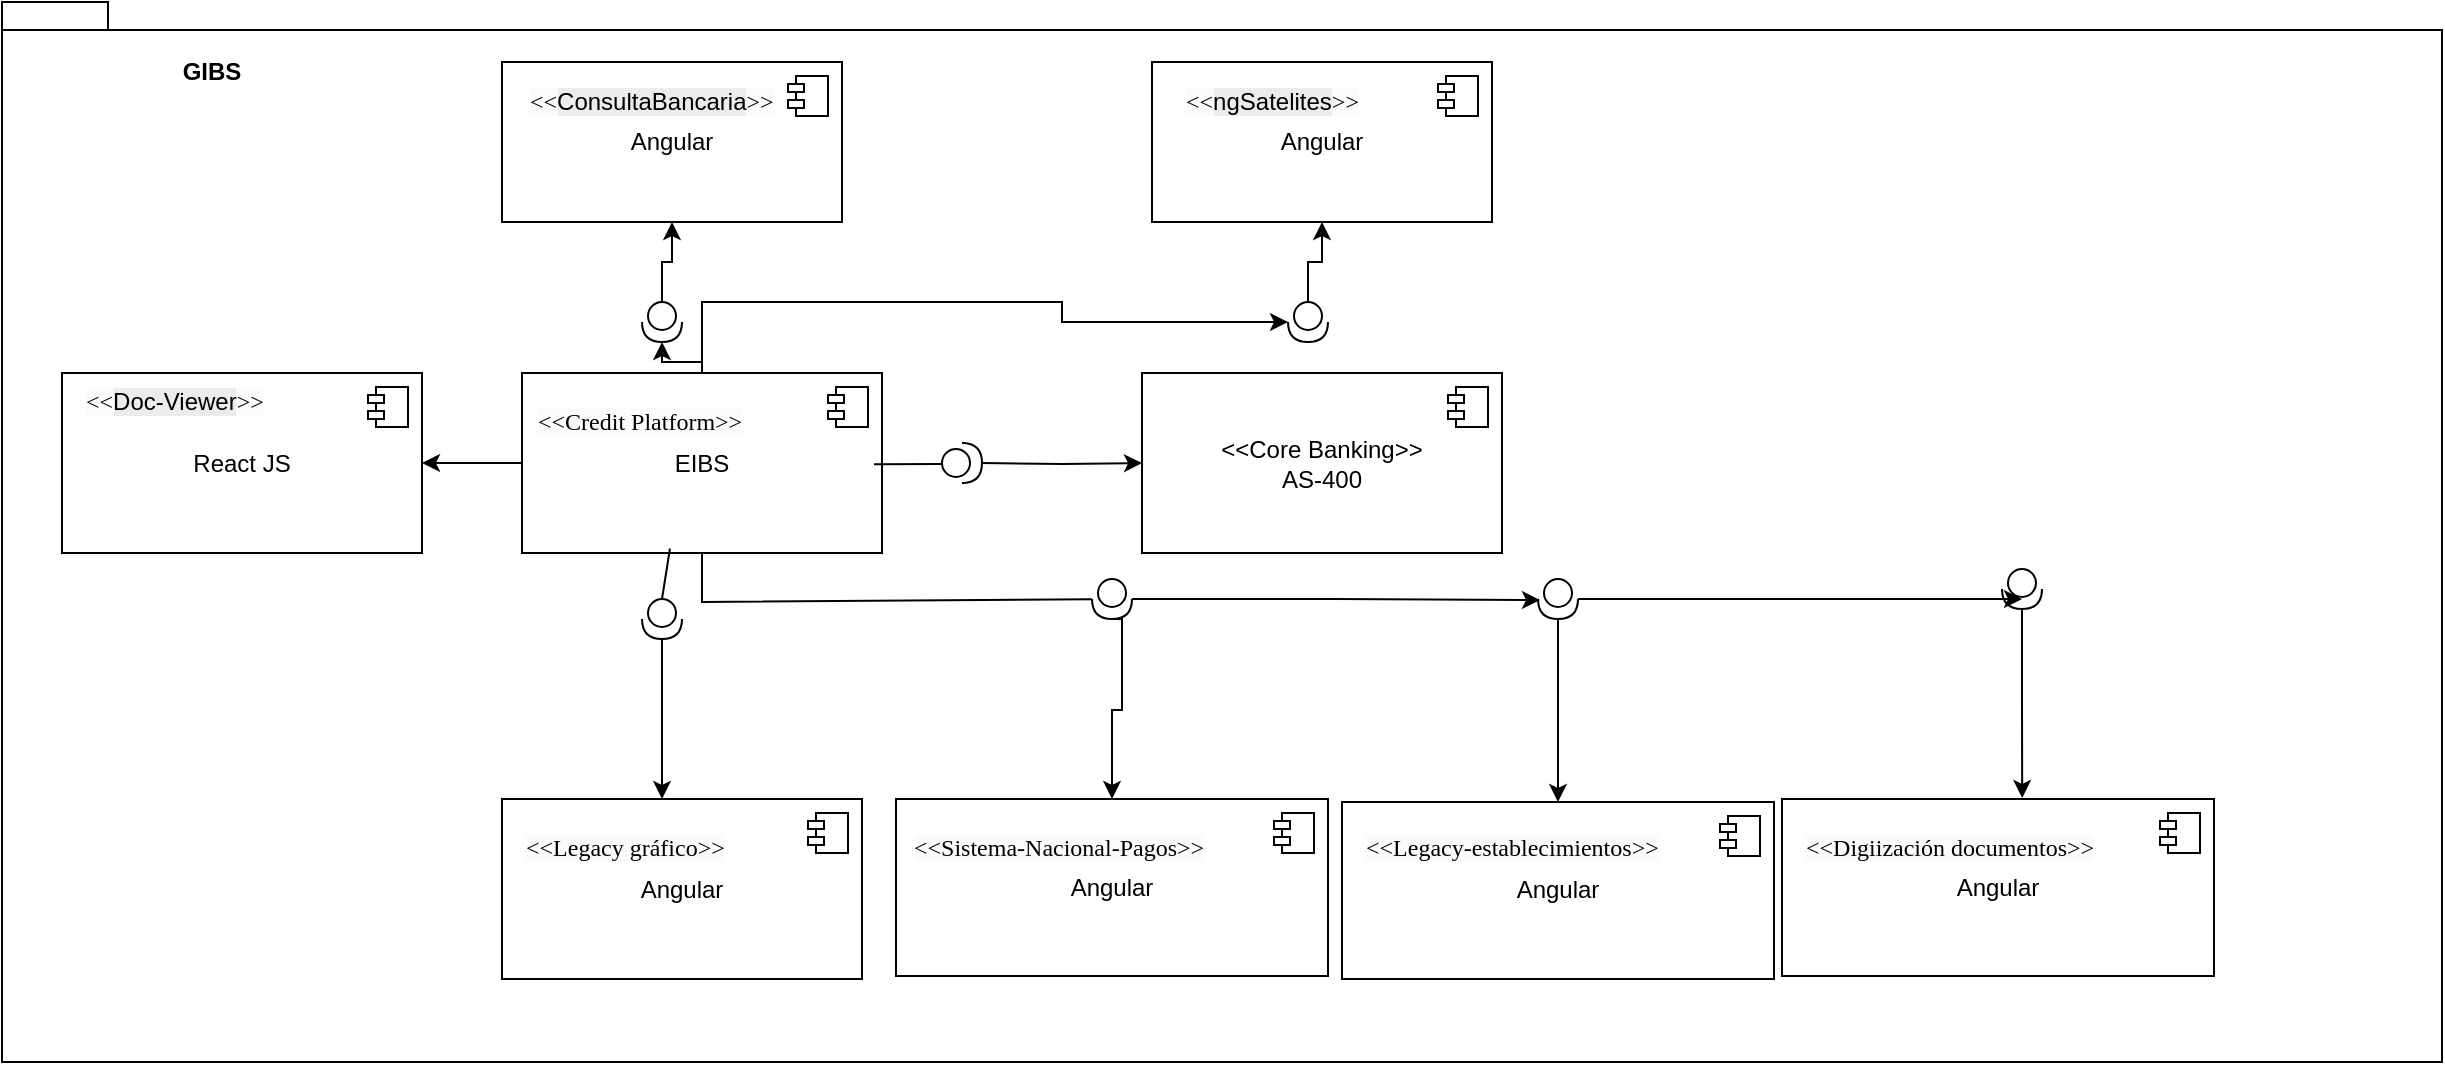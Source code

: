 <mxfile version="27.0.6">
  <diagram name="Página-1" id="35nv4Df5VCAe-OWDI7PA">
    <mxGraphModel dx="2492" dy="751" grid="1" gridSize="10" guides="1" tooltips="1" connect="1" arrows="1" fold="1" page="1" pageScale="1" pageWidth="827" pageHeight="1169" math="0" shadow="0">
      <root>
        <mxCell id="0" />
        <mxCell id="1" parent="0" />
        <mxCell id="SmEad3TpiuR0r6Jm9m0o-1" value="" style="shape=folder;fontStyle=1;spacingTop=10;tabWidth=40;tabHeight=14;tabPosition=left;html=1;whiteSpace=wrap;" vertex="1" parent="1">
          <mxGeometry x="-40" y="10" width="1220" height="530" as="geometry" />
        </mxCell>
        <mxCell id="SmEad3TpiuR0r6Jm9m0o-2" value="&lt;div&gt;&amp;lt;&amp;lt;Core Banking&amp;gt;&amp;gt;&lt;/div&gt;AS-400" style="html=1;dropTarget=0;whiteSpace=wrap;" vertex="1" parent="1">
          <mxGeometry x="530" y="195.5" width="180" height="90" as="geometry" />
        </mxCell>
        <mxCell id="SmEad3TpiuR0r6Jm9m0o-3" value="" style="shape=module;jettyWidth=8;jettyHeight=4;" vertex="1" parent="SmEad3TpiuR0r6Jm9m0o-2">
          <mxGeometry x="1" width="20" height="20" relative="1" as="geometry">
            <mxPoint x="-27" y="7" as="offset" />
          </mxGeometry>
        </mxCell>
        <mxCell id="SmEad3TpiuR0r6Jm9m0o-52" style="edgeStyle=orthogonalEdgeStyle;rounded=0;orthogonalLoop=1;jettySize=auto;html=1;" edge="1" parent="1" source="SmEad3TpiuR0r6Jm9m0o-4" target="SmEad3TpiuR0r6Jm9m0o-43">
          <mxGeometry relative="1" as="geometry">
            <Array as="points">
              <mxPoint x="310" y="160" />
              <mxPoint x="490" y="160" />
            </Array>
          </mxGeometry>
        </mxCell>
        <mxCell id="SmEad3TpiuR0r6Jm9m0o-57" style="edgeStyle=orthogonalEdgeStyle;rounded=0;orthogonalLoop=1;jettySize=auto;html=1;entryX=1;entryY=0.5;entryDx=0;entryDy=0;" edge="1" parent="1" source="SmEad3TpiuR0r6Jm9m0o-4" target="SmEad3TpiuR0r6Jm9m0o-53">
          <mxGeometry relative="1" as="geometry" />
        </mxCell>
        <mxCell id="SmEad3TpiuR0r6Jm9m0o-4" value="EIBS" style="html=1;dropTarget=0;whiteSpace=wrap;" vertex="1" parent="1">
          <mxGeometry x="220" y="195.5" width="180" height="90" as="geometry" />
        </mxCell>
        <mxCell id="SmEad3TpiuR0r6Jm9m0o-5" value="" style="shape=module;jettyWidth=8;jettyHeight=4;" vertex="1" parent="SmEad3TpiuR0r6Jm9m0o-4">
          <mxGeometry x="1" width="20" height="20" relative="1" as="geometry">
            <mxPoint x="-27" y="7" as="offset" />
          </mxGeometry>
        </mxCell>
        <mxCell id="SmEad3TpiuR0r6Jm9m0o-6" style="edgeStyle=orthogonalEdgeStyle;rounded=0;orthogonalLoop=1;jettySize=auto;html=1;entryX=0;entryY=0.5;entryDx=0;entryDy=0;" edge="1" parent="1" target="SmEad3TpiuR0r6Jm9m0o-2">
          <mxGeometry relative="1" as="geometry">
            <mxPoint x="450" y="240.5" as="sourcePoint" />
          </mxGeometry>
        </mxCell>
        <mxCell id="SmEad3TpiuR0r6Jm9m0o-7" value="" style="shape=providedRequiredInterface;html=1;verticalLabelPosition=bottom;sketch=0;" vertex="1" parent="1">
          <mxGeometry x="430" y="230.5" width="20" height="20" as="geometry" />
        </mxCell>
        <mxCell id="SmEad3TpiuR0r6Jm9m0o-8" value="" style="endArrow=none;html=1;rounded=0;entryX=0.556;entryY=0.521;entryDx=0;entryDy=0;entryPerimeter=0;" edge="1" parent="1">
          <mxGeometry width="50" height="50" relative="1" as="geometry">
            <mxPoint x="396" y="241.16" as="sourcePoint" />
            <mxPoint x="430.36" y="240.997" as="targetPoint" />
          </mxGeometry>
        </mxCell>
        <mxCell id="SmEad3TpiuR0r6Jm9m0o-9" value="Angular" style="html=1;dropTarget=0;whiteSpace=wrap;" vertex="1" parent="1">
          <mxGeometry x="210" y="408.5" width="180" height="90" as="geometry" />
        </mxCell>
        <mxCell id="SmEad3TpiuR0r6Jm9m0o-10" value="" style="shape=module;jettyWidth=8;jettyHeight=4;" vertex="1" parent="SmEad3TpiuR0r6Jm9m0o-9">
          <mxGeometry x="1" width="20" height="20" relative="1" as="geometry">
            <mxPoint x="-27" y="7" as="offset" />
          </mxGeometry>
        </mxCell>
        <mxCell id="SmEad3TpiuR0r6Jm9m0o-11" value="" style="shape=providedRequiredInterface;html=1;verticalLabelPosition=bottom;sketch=0;rotation=90;" vertex="1" parent="1">
          <mxGeometry x="280" y="308.5" width="20" height="20" as="geometry" />
        </mxCell>
        <mxCell id="SmEad3TpiuR0r6Jm9m0o-12" value="" style="endArrow=none;html=1;rounded=0;exitX=0;exitY=0.5;exitDx=0;exitDy=0;exitPerimeter=0;entryX=0.411;entryY=0.975;entryDx=0;entryDy=0;entryPerimeter=0;" edge="1" parent="1" source="SmEad3TpiuR0r6Jm9m0o-11" target="SmEad3TpiuR0r6Jm9m0o-4">
          <mxGeometry width="50" height="50" relative="1" as="geometry">
            <mxPoint x="-11" y="380.16" as="sourcePoint" />
            <mxPoint x="580" y="285.5" as="targetPoint" />
          </mxGeometry>
        </mxCell>
        <mxCell id="SmEad3TpiuR0r6Jm9m0o-13" style="edgeStyle=orthogonalEdgeStyle;rounded=0;orthogonalLoop=1;jettySize=auto;html=1;exitX=1;exitY=0.5;exitDx=0;exitDy=0;exitPerimeter=0;" edge="1" parent="1" source="SmEad3TpiuR0r6Jm9m0o-11">
          <mxGeometry relative="1" as="geometry">
            <mxPoint x="428" y="352.5" as="sourcePoint" />
            <mxPoint x="290" y="408.5" as="targetPoint" />
            <Array as="points">
              <mxPoint x="290" y="408.5" />
            </Array>
          </mxGeometry>
        </mxCell>
        <mxCell id="SmEad3TpiuR0r6Jm9m0o-14" value="&lt;b&gt;GIBS&lt;/b&gt;" style="text;html=1;align=center;verticalAlign=middle;whiteSpace=wrap;rounded=0;" vertex="1" parent="1">
          <mxGeometry y="30" width="130" height="30" as="geometry" />
        </mxCell>
        <mxCell id="SmEad3TpiuR0r6Jm9m0o-15" value="Angular" style="html=1;dropTarget=0;whiteSpace=wrap;" vertex="1" parent="1">
          <mxGeometry x="407" y="408.5" width="216" height="88.5" as="geometry" />
        </mxCell>
        <mxCell id="SmEad3TpiuR0r6Jm9m0o-16" value="" style="shape=module;jettyWidth=8;jettyHeight=4;" vertex="1" parent="SmEad3TpiuR0r6Jm9m0o-15">
          <mxGeometry x="1" width="20" height="20" relative="1" as="geometry">
            <mxPoint x="-27" y="7" as="offset" />
          </mxGeometry>
        </mxCell>
        <mxCell id="SmEad3TpiuR0r6Jm9m0o-18" style="edgeStyle=orthogonalEdgeStyle;rounded=0;orthogonalLoop=1;jettySize=auto;html=1;exitX=1;exitY=0.5;exitDx=0;exitDy=0;exitPerimeter=0;entryX=0.5;entryY=0;entryDx=0;entryDy=0;" edge="1" parent="1" source="SmEad3TpiuR0r6Jm9m0o-17" target="SmEad3TpiuR0r6Jm9m0o-15">
          <mxGeometry relative="1" as="geometry">
            <mxPoint x="762" y="342.5" as="sourcePoint" />
            <mxPoint x="624" y="398.5" as="targetPoint" />
            <Array as="points">
              <mxPoint x="520" y="319" />
              <mxPoint x="520" y="364" />
              <mxPoint x="515" y="364" />
            </Array>
          </mxGeometry>
        </mxCell>
        <mxCell id="SmEad3TpiuR0r6Jm9m0o-19" value="" style="endArrow=none;html=1;rounded=0;entryX=0.5;entryY=1;entryDx=0;entryDy=0;" edge="1" parent="1" source="SmEad3TpiuR0r6Jm9m0o-17" target="SmEad3TpiuR0r6Jm9m0o-4">
          <mxGeometry width="50" height="50" relative="1" as="geometry">
            <mxPoint x="620" y="308.5" as="sourcePoint" />
            <mxPoint x="316" y="288.5" as="targetPoint" />
            <Array as="points">
              <mxPoint x="310" y="310" />
            </Array>
          </mxGeometry>
        </mxCell>
        <mxCell id="SmEad3TpiuR0r6Jm9m0o-20" value="&lt;span style=&quot;color: rgb(0, 0, 0); font-family: Verdana; font-size: 12px; font-style: normal; font-variant-ligatures: normal; font-variant-caps: normal; font-weight: 400; letter-spacing: normal; orphans: 2; text-align: center; text-indent: 0px; text-transform: none; widows: 2; word-spacing: 0px; -webkit-text-stroke-width: 0px; white-space: nowrap; background-color: rgb(251, 251, 251); text-decoration-thickness: initial; text-decoration-style: initial; text-decoration-color: initial; display: inline !important; float: none;&quot;&gt;&amp;lt;&amp;lt;Credit Platform&amp;gt;&amp;gt;&lt;/span&gt;" style="text;whiteSpace=wrap;html=1;" vertex="1" parent="1">
          <mxGeometry x="226" y="205.5" width="100" height="25" as="geometry" />
        </mxCell>
        <mxCell id="SmEad3TpiuR0r6Jm9m0o-21" value="&lt;span style=&quot;color: rgb(0, 0, 0); font-family: Verdana; font-size: 12px; font-style: normal; font-variant-ligatures: normal; font-variant-caps: normal; font-weight: 400; letter-spacing: normal; orphans: 2; text-align: center; text-indent: 0px; text-transform: none; widows: 2; word-spacing: 0px; -webkit-text-stroke-width: 0px; white-space: nowrap; background-color: rgb(251, 251, 251); text-decoration-thickness: initial; text-decoration-style: initial; text-decoration-color: initial; float: none; display: inline !important;&quot;&gt;&amp;lt;&amp;lt;Sistema-Nacional-Pagos&amp;gt;&amp;gt;&lt;/span&gt;" style="text;whiteSpace=wrap;html=1;" vertex="1" parent="1">
          <mxGeometry x="414" y="418.5" width="100" height="25" as="geometry" />
        </mxCell>
        <mxCell id="SmEad3TpiuR0r6Jm9m0o-22" value="&lt;span style=&quot;color: rgb(0, 0, 0); font-family: Verdana; font-size: 12px; font-style: normal; font-variant-ligatures: normal; font-variant-caps: normal; font-weight: 400; letter-spacing: normal; orphans: 2; text-align: center; text-indent: 0px; text-transform: none; widows: 2; word-spacing: 0px; -webkit-text-stroke-width: 0px; white-space: nowrap; background-color: rgb(251, 251, 251); text-decoration-thickness: initial; text-decoration-style: initial; text-decoration-color: initial; float: none; display: inline !important;&quot;&gt;&amp;lt;&amp;lt;Legacy gráfico&amp;gt;&amp;gt;&lt;/span&gt;" style="text;whiteSpace=wrap;html=1;" vertex="1" parent="1">
          <mxGeometry x="220" y="418.5" width="100" height="25" as="geometry" />
        </mxCell>
        <mxCell id="SmEad3TpiuR0r6Jm9m0o-17" value="" style="shape=providedRequiredInterface;html=1;verticalLabelPosition=bottom;sketch=0;rotation=90;" vertex="1" parent="1">
          <mxGeometry x="505" y="298.5" width="20" height="20" as="geometry" />
        </mxCell>
        <mxCell id="SmEad3TpiuR0r6Jm9m0o-24" value="Angular" style="html=1;dropTarget=0;whiteSpace=wrap;" vertex="1" parent="1">
          <mxGeometry x="630" y="410" width="216" height="88.5" as="geometry" />
        </mxCell>
        <mxCell id="SmEad3TpiuR0r6Jm9m0o-25" value="" style="shape=module;jettyWidth=8;jettyHeight=4;" vertex="1" parent="SmEad3TpiuR0r6Jm9m0o-24">
          <mxGeometry x="1" width="20" height="20" relative="1" as="geometry">
            <mxPoint x="-27" y="7" as="offset" />
          </mxGeometry>
        </mxCell>
        <mxCell id="SmEad3TpiuR0r6Jm9m0o-27" value="&lt;span style=&quot;color: rgb(0, 0, 0); font-family: Verdana; font-size: 12px; font-style: normal; font-variant-ligatures: normal; font-variant-caps: normal; font-weight: 400; letter-spacing: normal; orphans: 2; text-align: center; text-indent: 0px; text-transform: none; widows: 2; word-spacing: 0px; -webkit-text-stroke-width: 0px; white-space: nowrap; background-color: rgb(251, 251, 251); text-decoration-thickness: initial; text-decoration-style: initial; text-decoration-color: initial; float: none; display: inline !important;&quot;&gt;&amp;lt;&amp;lt;Legacy-establecimientos&amp;gt;&amp;gt;&lt;/span&gt;" style="text;whiteSpace=wrap;html=1;" vertex="1" parent="1">
          <mxGeometry x="640" y="418.5" width="100" height="25" as="geometry" />
        </mxCell>
        <mxCell id="SmEad3TpiuR0r6Jm9m0o-28" value="Angular" style="html=1;dropTarget=0;whiteSpace=wrap;" vertex="1" parent="1">
          <mxGeometry x="850" y="408.5" width="216" height="88.5" as="geometry" />
        </mxCell>
        <mxCell id="SmEad3TpiuR0r6Jm9m0o-29" value="" style="shape=module;jettyWidth=8;jettyHeight=4;" vertex="1" parent="SmEad3TpiuR0r6Jm9m0o-28">
          <mxGeometry x="1" width="20" height="20" relative="1" as="geometry">
            <mxPoint x="-27" y="7" as="offset" />
          </mxGeometry>
        </mxCell>
        <mxCell id="SmEad3TpiuR0r6Jm9m0o-30" value="&lt;span style=&quot;color: rgb(0, 0, 0); font-family: Verdana; font-size: 12px; font-style: normal; font-variant-ligatures: normal; font-variant-caps: normal; font-weight: 400; letter-spacing: normal; orphans: 2; text-align: center; text-indent: 0px; text-transform: none; widows: 2; word-spacing: 0px; -webkit-text-stroke-width: 0px; white-space: nowrap; background-color: rgb(251, 251, 251); text-decoration-thickness: initial; text-decoration-style: initial; text-decoration-color: initial; float: none; display: inline !important;&quot;&gt;&amp;lt;&amp;lt;Digiización documentos&amp;gt;&amp;gt;&lt;/span&gt;" style="text;whiteSpace=wrap;html=1;" vertex="1" parent="1">
          <mxGeometry x="860" y="418.5" width="100" height="25" as="geometry" />
        </mxCell>
        <mxCell id="SmEad3TpiuR0r6Jm9m0o-35" style="edgeStyle=orthogonalEdgeStyle;rounded=0;orthogonalLoop=1;jettySize=auto;html=1;entryX=0.5;entryY=0;entryDx=0;entryDy=0;" edge="1" parent="1" source="SmEad3TpiuR0r6Jm9m0o-31" target="SmEad3TpiuR0r6Jm9m0o-24">
          <mxGeometry relative="1" as="geometry" />
        </mxCell>
        <mxCell id="SmEad3TpiuR0r6Jm9m0o-37" style="edgeStyle=orthogonalEdgeStyle;rounded=0;orthogonalLoop=1;jettySize=auto;html=1;" edge="1" parent="1" source="SmEad3TpiuR0r6Jm9m0o-31">
          <mxGeometry relative="1" as="geometry">
            <mxPoint x="970" y="308.5" as="targetPoint" />
          </mxGeometry>
        </mxCell>
        <mxCell id="SmEad3TpiuR0r6Jm9m0o-31" value="" style="shape=providedRequiredInterface;html=1;verticalLabelPosition=bottom;sketch=0;rotation=90;" vertex="1" parent="1">
          <mxGeometry x="728" y="298.5" width="20" height="20" as="geometry" />
        </mxCell>
        <mxCell id="SmEad3TpiuR0r6Jm9m0o-32" value="" style="shape=providedRequiredInterface;html=1;verticalLabelPosition=bottom;sketch=0;rotation=90;" vertex="1" parent="1">
          <mxGeometry x="960" y="293.5" width="20" height="20" as="geometry" />
        </mxCell>
        <mxCell id="SmEad3TpiuR0r6Jm9m0o-34" style="edgeStyle=orthogonalEdgeStyle;rounded=0;orthogonalLoop=1;jettySize=auto;html=1;entryX=0.525;entryY=0.95;entryDx=0;entryDy=0;entryPerimeter=0;" edge="1" parent="1" source="SmEad3TpiuR0r6Jm9m0o-17" target="SmEad3TpiuR0r6Jm9m0o-31">
          <mxGeometry relative="1" as="geometry" />
        </mxCell>
        <mxCell id="SmEad3TpiuR0r6Jm9m0o-36" style="edgeStyle=orthogonalEdgeStyle;rounded=0;orthogonalLoop=1;jettySize=auto;html=1;entryX=0.556;entryY=-0.006;entryDx=0;entryDy=0;entryPerimeter=0;" edge="1" parent="1" source="SmEad3TpiuR0r6Jm9m0o-32" target="SmEad3TpiuR0r6Jm9m0o-28">
          <mxGeometry relative="1" as="geometry" />
        </mxCell>
        <mxCell id="SmEad3TpiuR0r6Jm9m0o-38" value="Angular" style="html=1;dropTarget=0;whiteSpace=wrap;" vertex="1" parent="1">
          <mxGeometry x="210" y="40" width="170" height="80" as="geometry" />
        </mxCell>
        <mxCell id="SmEad3TpiuR0r6Jm9m0o-39" value="" style="shape=module;jettyWidth=8;jettyHeight=4;" vertex="1" parent="SmEad3TpiuR0r6Jm9m0o-38">
          <mxGeometry x="1" width="20" height="20" relative="1" as="geometry">
            <mxPoint x="-27" y="7" as="offset" />
          </mxGeometry>
        </mxCell>
        <mxCell id="SmEad3TpiuR0r6Jm9m0o-40" value="Angular" style="html=1;dropTarget=0;whiteSpace=wrap;" vertex="1" parent="1">
          <mxGeometry x="535" y="40" width="170" height="80" as="geometry" />
        </mxCell>
        <mxCell id="SmEad3TpiuR0r6Jm9m0o-41" value="" style="shape=module;jettyWidth=8;jettyHeight=4;" vertex="1" parent="SmEad3TpiuR0r6Jm9m0o-40">
          <mxGeometry x="1" width="20" height="20" relative="1" as="geometry">
            <mxPoint x="-27" y="7" as="offset" />
          </mxGeometry>
        </mxCell>
        <mxCell id="SmEad3TpiuR0r6Jm9m0o-44" style="edgeStyle=orthogonalEdgeStyle;rounded=0;orthogonalLoop=1;jettySize=auto;html=1;" edge="1" parent="1" source="SmEad3TpiuR0r6Jm9m0o-42" target="SmEad3TpiuR0r6Jm9m0o-38">
          <mxGeometry relative="1" as="geometry" />
        </mxCell>
        <mxCell id="SmEad3TpiuR0r6Jm9m0o-42" value="" style="shape=providedRequiredInterface;html=1;verticalLabelPosition=bottom;sketch=0;rotation=90;" vertex="1" parent="1">
          <mxGeometry x="280" y="160" width="20" height="20" as="geometry" />
        </mxCell>
        <mxCell id="SmEad3TpiuR0r6Jm9m0o-45" style="edgeStyle=orthogonalEdgeStyle;rounded=0;orthogonalLoop=1;jettySize=auto;html=1;" edge="1" parent="1" source="SmEad3TpiuR0r6Jm9m0o-43" target="SmEad3TpiuR0r6Jm9m0o-40">
          <mxGeometry relative="1" as="geometry" />
        </mxCell>
        <mxCell id="SmEad3TpiuR0r6Jm9m0o-43" value="" style="shape=providedRequiredInterface;html=1;verticalLabelPosition=bottom;sketch=0;rotation=90;" vertex="1" parent="1">
          <mxGeometry x="603" y="160" width="20" height="20" as="geometry" />
        </mxCell>
        <mxCell id="SmEad3TpiuR0r6Jm9m0o-46" style="edgeStyle=orthogonalEdgeStyle;rounded=0;orthogonalLoop=1;jettySize=auto;html=1;entryX=1;entryY=0.5;entryDx=0;entryDy=0;entryPerimeter=0;" edge="1" parent="1" source="SmEad3TpiuR0r6Jm9m0o-4" target="SmEad3TpiuR0r6Jm9m0o-42">
          <mxGeometry relative="1" as="geometry">
            <Array as="points">
              <mxPoint x="310" y="190" />
              <mxPoint x="290" y="190" />
            </Array>
          </mxGeometry>
        </mxCell>
        <mxCell id="SmEad3TpiuR0r6Jm9m0o-53" value="React JS" style="html=1;dropTarget=0;whiteSpace=wrap;" vertex="1" parent="1">
          <mxGeometry x="-10" y="195.5" width="180" height="90" as="geometry" />
        </mxCell>
        <mxCell id="SmEad3TpiuR0r6Jm9m0o-54" value="" style="shape=module;jettyWidth=8;jettyHeight=4;" vertex="1" parent="SmEad3TpiuR0r6Jm9m0o-53">
          <mxGeometry x="1" width="20" height="20" relative="1" as="geometry">
            <mxPoint x="-27" y="7" as="offset" />
          </mxGeometry>
        </mxCell>
        <mxCell id="SmEad3TpiuR0r6Jm9m0o-55" value="&lt;span style=&quot;color: rgb(0, 0, 0); font-family: Verdana; font-size: 12px; font-style: normal; font-variant-ligatures: normal; font-variant-caps: normal; font-weight: 400; letter-spacing: normal; orphans: 2; text-align: center; text-indent: 0px; text-transform: none; widows: 2; word-spacing: 0px; -webkit-text-stroke-width: 0px; white-space: nowrap; background-color: rgb(251, 251, 251); text-decoration-thickness: initial; text-decoration-style: initial; text-decoration-color: initial; float: none; display: inline !important;&quot;&gt;&amp;lt;&amp;lt;&lt;span style=&quot;font-family: Helvetica; text-wrap-mode: wrap; background-color: rgb(236, 236, 236);&quot;&gt;ConsultaBancaria&lt;/span&gt;&amp;gt;&amp;gt;&lt;/span&gt;" style="text;whiteSpace=wrap;html=1;" vertex="1" parent="1">
          <mxGeometry x="222" y="46" width="100" height="25" as="geometry" />
        </mxCell>
        <mxCell id="SmEad3TpiuR0r6Jm9m0o-56" value="&lt;span style=&quot;color: rgb(0, 0, 0); font-family: Verdana; font-size: 12px; font-style: normal; font-variant-ligatures: normal; font-variant-caps: normal; font-weight: 400; letter-spacing: normal; orphans: 2; text-align: center; text-indent: 0px; text-transform: none; widows: 2; word-spacing: 0px; -webkit-text-stroke-width: 0px; white-space: nowrap; background-color: rgb(251, 251, 251); text-decoration-thickness: initial; text-decoration-style: initial; text-decoration-color: initial; float: none; display: inline !important;&quot;&gt;&amp;lt;&amp;lt;&lt;span style=&quot;font-family: Helvetica; text-wrap-mode: wrap; background-color: rgb(236, 236, 236);&quot;&gt;ngSatelites&lt;/span&gt;&amp;gt;&amp;gt;&lt;/span&gt;" style="text;whiteSpace=wrap;html=1;" vertex="1" parent="1">
          <mxGeometry x="550" y="46" width="100" height="25" as="geometry" />
        </mxCell>
        <mxCell id="SmEad3TpiuR0r6Jm9m0o-58" value="&lt;span style=&quot;color: rgb(0, 0, 0); font-family: Verdana; font-size: 12px; font-style: normal; font-variant-ligatures: normal; font-variant-caps: normal; font-weight: 400; letter-spacing: normal; orphans: 2; text-align: center; text-indent: 0px; text-transform: none; widows: 2; word-spacing: 0px; -webkit-text-stroke-width: 0px; white-space: nowrap; background-color: rgb(251, 251, 251); text-decoration-thickness: initial; text-decoration-style: initial; text-decoration-color: initial; float: none; display: inline !important;&quot;&gt;&amp;lt;&amp;lt;&lt;span style=&quot;font-family: Helvetica; text-wrap-mode: wrap; background-color: rgb(236, 236, 236);&quot;&gt;Doc-Viewer&lt;/span&gt;&amp;gt;&amp;gt;&lt;/span&gt;" style="text;whiteSpace=wrap;html=1;" vertex="1" parent="1">
          <mxGeometry y="195.5" width="120" height="25" as="geometry" />
        </mxCell>
      </root>
    </mxGraphModel>
  </diagram>
</mxfile>
